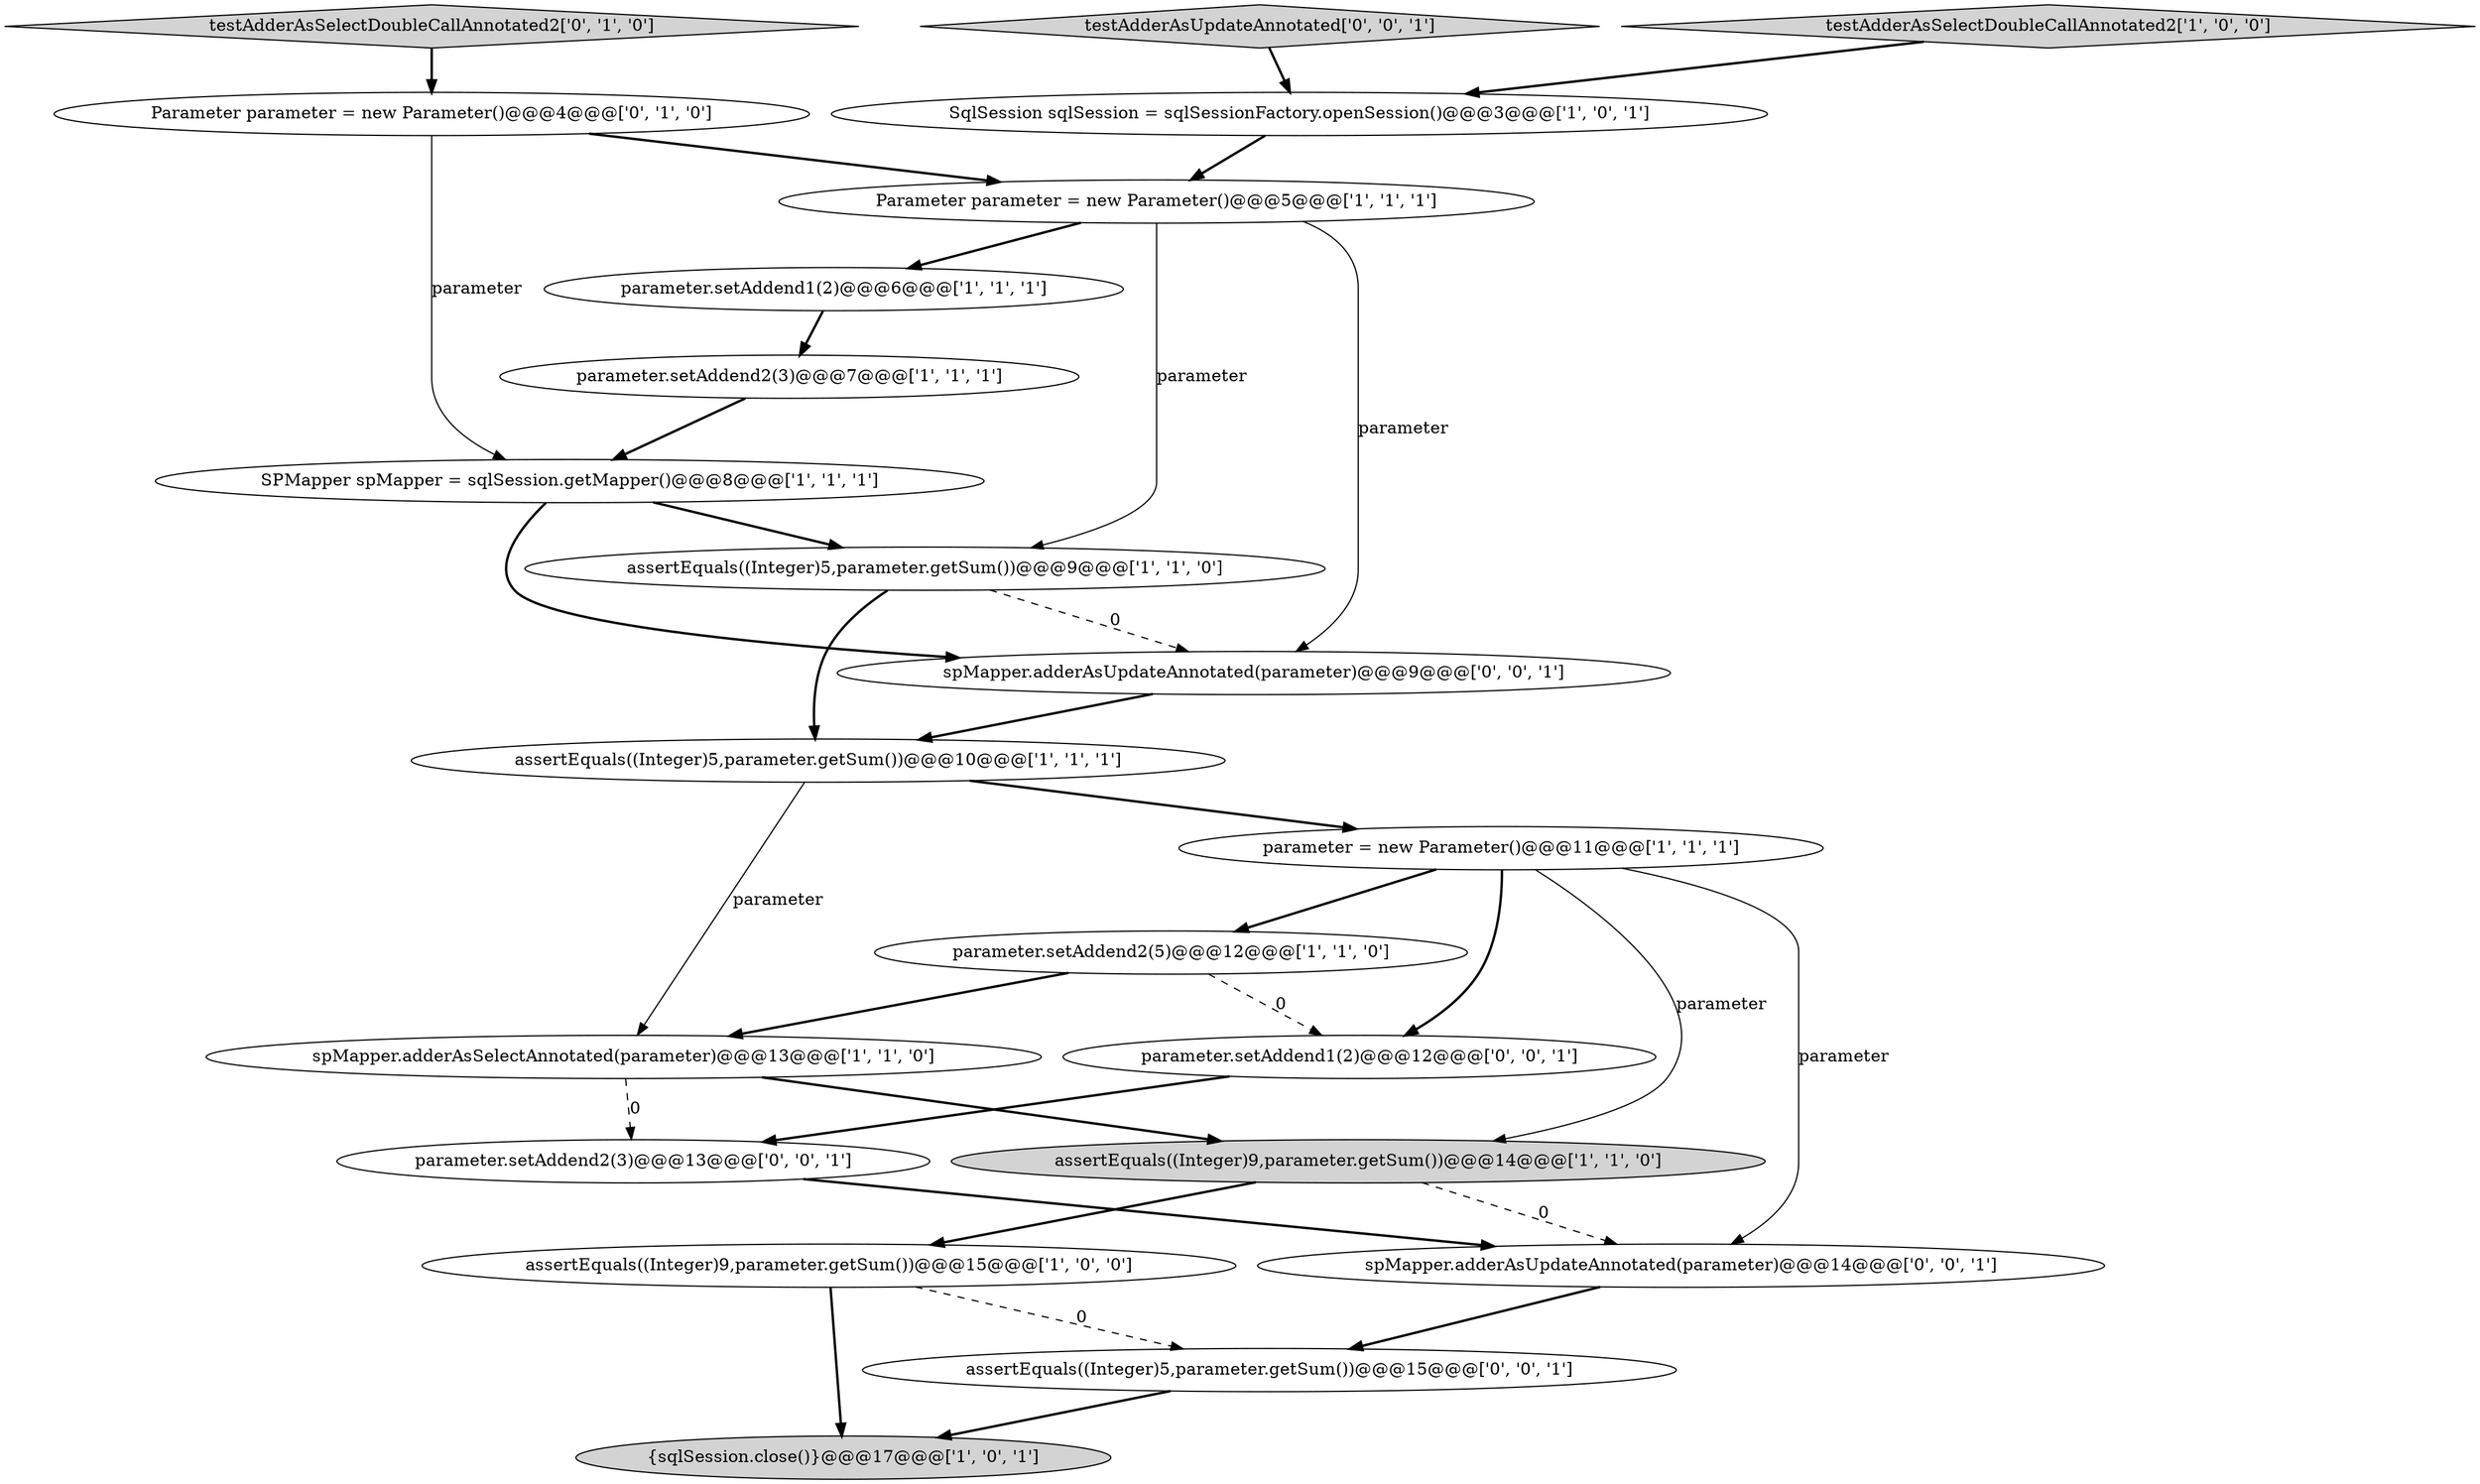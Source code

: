digraph {
2 [style = filled, label = "SPMapper spMapper = sqlSession.getMapper()@@@8@@@['1', '1', '1']", fillcolor = white, shape = ellipse image = "AAA0AAABBB1BBB"];
4 [style = filled, label = "assertEquals((Integer)5,parameter.getSum())@@@9@@@['1', '1', '0']", fillcolor = white, shape = ellipse image = "AAA0AAABBB1BBB"];
16 [style = filled, label = "parameter.setAddend2(3)@@@13@@@['0', '0', '1']", fillcolor = white, shape = ellipse image = "AAA0AAABBB3BBB"];
21 [style = filled, label = "spMapper.adderAsUpdateAnnotated(parameter)@@@14@@@['0', '0', '1']", fillcolor = white, shape = ellipse image = "AAA0AAABBB3BBB"];
15 [style = filled, label = "Parameter parameter = new Parameter()@@@4@@@['0', '1', '0']", fillcolor = white, shape = ellipse image = "AAA0AAABBB2BBB"];
14 [style = filled, label = "testAdderAsSelectDoubleCallAnnotated2['0', '1', '0']", fillcolor = lightgray, shape = diamond image = "AAA0AAABBB2BBB"];
0 [style = filled, label = "parameter.setAddend2(3)@@@7@@@['1', '1', '1']", fillcolor = white, shape = ellipse image = "AAA0AAABBB1BBB"];
12 [style = filled, label = "Parameter parameter = new Parameter()@@@5@@@['1', '1', '1']", fillcolor = white, shape = ellipse image = "AAA0AAABBB1BBB"];
19 [style = filled, label = "parameter.setAddend1(2)@@@12@@@['0', '0', '1']", fillcolor = white, shape = ellipse image = "AAA0AAABBB3BBB"];
11 [style = filled, label = "{sqlSession.close()}@@@17@@@['1', '0', '1']", fillcolor = lightgray, shape = ellipse image = "AAA0AAABBB1BBB"];
1 [style = filled, label = "SqlSession sqlSession = sqlSessionFactory.openSession()@@@3@@@['1', '0', '1']", fillcolor = white, shape = ellipse image = "AAA0AAABBB1BBB"];
9 [style = filled, label = "parameter.setAddend1(2)@@@6@@@['1', '1', '1']", fillcolor = white, shape = ellipse image = "AAA0AAABBB1BBB"];
10 [style = filled, label = "assertEquals((Integer)9,parameter.getSum())@@@15@@@['1', '0', '0']", fillcolor = white, shape = ellipse image = "AAA0AAABBB1BBB"];
13 [style = filled, label = "spMapper.adderAsSelectAnnotated(parameter)@@@13@@@['1', '1', '0']", fillcolor = white, shape = ellipse image = "AAA0AAABBB1BBB"];
18 [style = filled, label = "spMapper.adderAsUpdateAnnotated(parameter)@@@9@@@['0', '0', '1']", fillcolor = white, shape = ellipse image = "AAA0AAABBB3BBB"];
3 [style = filled, label = "testAdderAsSelectDoubleCallAnnotated2['1', '0', '0']", fillcolor = lightgray, shape = diamond image = "AAA0AAABBB1BBB"];
7 [style = filled, label = "assertEquals((Integer)5,parameter.getSum())@@@10@@@['1', '1', '1']", fillcolor = white, shape = ellipse image = "AAA0AAABBB1BBB"];
5 [style = filled, label = "assertEquals((Integer)9,parameter.getSum())@@@14@@@['1', '1', '0']", fillcolor = lightgray, shape = ellipse image = "AAA0AAABBB1BBB"];
8 [style = filled, label = "parameter = new Parameter()@@@11@@@['1', '1', '1']", fillcolor = white, shape = ellipse image = "AAA0AAABBB1BBB"];
20 [style = filled, label = "assertEquals((Integer)5,parameter.getSum())@@@15@@@['0', '0', '1']", fillcolor = white, shape = ellipse image = "AAA0AAABBB3BBB"];
6 [style = filled, label = "parameter.setAddend2(5)@@@12@@@['1', '1', '0']", fillcolor = white, shape = ellipse image = "AAA0AAABBB1BBB"];
17 [style = filled, label = "testAdderAsUpdateAnnotated['0', '0', '1']", fillcolor = lightgray, shape = diamond image = "AAA0AAABBB3BBB"];
4->18 [style = dashed, label="0"];
5->10 [style = bold, label=""];
15->2 [style = solid, label="parameter"];
9->0 [style = bold, label=""];
17->1 [style = bold, label=""];
3->1 [style = bold, label=""];
12->4 [style = solid, label="parameter"];
8->19 [style = bold, label=""];
0->2 [style = bold, label=""];
2->18 [style = bold, label=""];
8->6 [style = bold, label=""];
12->9 [style = bold, label=""];
7->8 [style = bold, label=""];
2->4 [style = bold, label=""];
4->7 [style = bold, label=""];
7->13 [style = solid, label="parameter"];
19->16 [style = bold, label=""];
8->21 [style = solid, label="parameter"];
21->20 [style = bold, label=""];
16->21 [style = bold, label=""];
6->13 [style = bold, label=""];
8->5 [style = solid, label="parameter"];
6->19 [style = dashed, label="0"];
13->16 [style = dashed, label="0"];
1->12 [style = bold, label=""];
13->5 [style = bold, label=""];
5->21 [style = dashed, label="0"];
10->20 [style = dashed, label="0"];
14->15 [style = bold, label=""];
15->12 [style = bold, label=""];
12->18 [style = solid, label="parameter"];
18->7 [style = bold, label=""];
20->11 [style = bold, label=""];
10->11 [style = bold, label=""];
}
